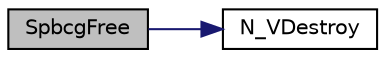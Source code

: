 digraph "SpbcgFree"
{
  edge [fontname="Helvetica",fontsize="10",labelfontname="Helvetica",labelfontsize="10"];
  node [fontname="Helvetica",fontsize="10",shape=record];
  rankdir="LR";
  Node0 [label="SpbcgFree",height=0.2,width=0.4,color="black", fillcolor="grey75", style="filled", fontcolor="black"];
  Node0 -> Node1 [color="midnightblue",fontsize="10",style="solid",fontname="Helvetica"];
  Node1 [label="N_VDestroy",height=0.2,width=0.4,color="black", fillcolor="white", style="filled",URL="$df/dc8/3rd_party_2sundials_2build_2include_2sundials_2sundials__nvector_8h.html#a82729390d65c0f522bef60ef3a9fe437"];
}
